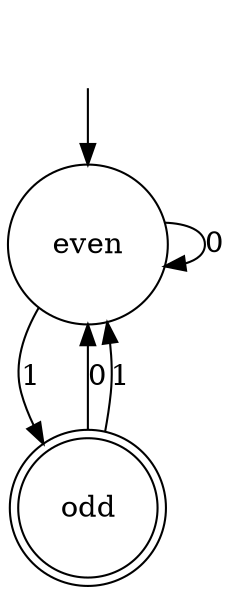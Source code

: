 digraph Automaton {

_nil [style = invis, label=<<TABLE BORDER="0" CELLBORDER="" CELLSPACING="0"><TR><TD>_nil</TD></TR></TABLE>>];

odd [shape = doublecircle, label=<<TABLE BORDER="0" CELLBORDER="0" CELLSPACING="0"><TR><TD>odd</TD></TR></TABLE>>];

even [shape = circle, label=<<TABLE BORDER="0" CELLBORDER="0" CELLSPACING="0"><TR><TD>even</TD></TR></TABLE>>];

_nil -> even [];

even->odd [label="1"];

even->even [label="0"];

odd->even [label="0"];

odd->even [label="1"];

}
